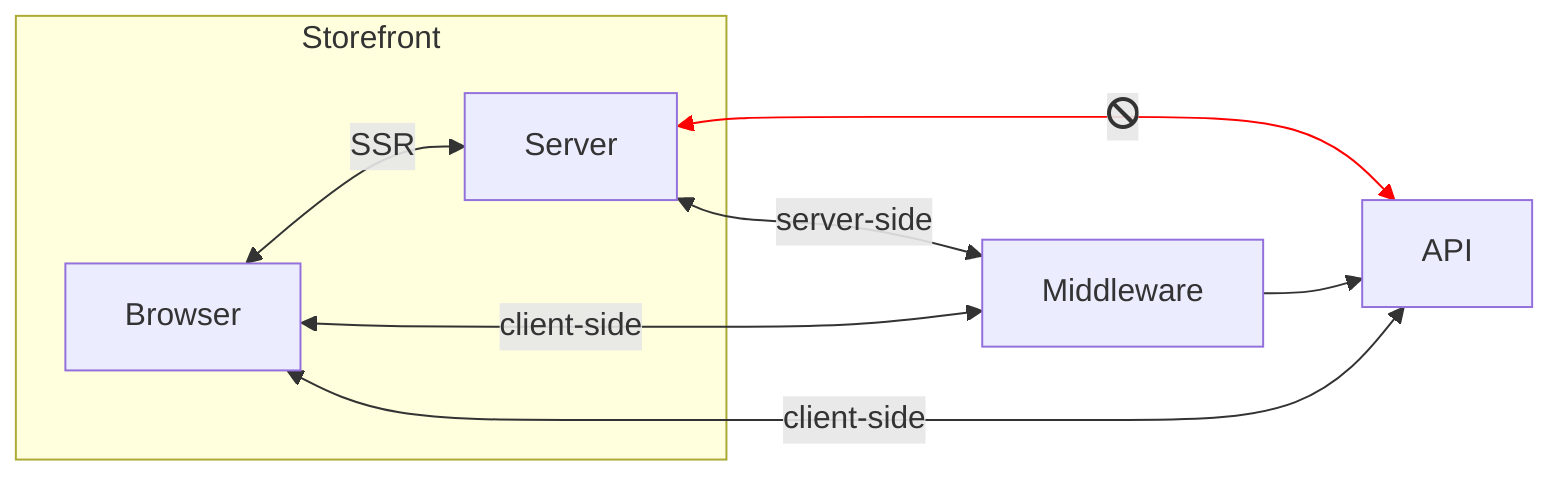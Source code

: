 flowchart LR
 subgraph s1["Storefront"]
    Browser["Browser"] <-- SSR --> Server["Server"]
  end
    Server <-- "server-side" --> Middleware["Middleware"]
    Server <-- "fa:fa-ban" --> API["API"]
    Browser <-- "client-side" --> Middleware 
    Middleware --> API
    Browser <-- "client-side" --> API

linkStyle 2 stroke:red